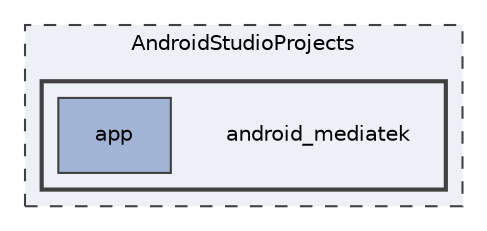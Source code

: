 digraph "C:/Users/Ydrani/AndroidStudioProjects/android_mediatek"
{
 // LATEX_PDF_SIZE
  edge [fontname="Helvetica",fontsize="10",labelfontname="Helvetica",labelfontsize="10"];
  node [fontname="Helvetica",fontsize="10",shape=record];
  compound=true
  subgraph clusterdir_c1663db3d2c66dfe6acdb26f791db8c2 {
    graph [ bgcolor="#edf0f7", pencolor="grey25", style="filled,dashed,", label="AndroidStudioProjects", fontname="Helvetica", fontsize="10", URL="dir_c1663db3d2c66dfe6acdb26f791db8c2.html"]
  subgraph clusterdir_b370146a9df91746a019cf7a3eac8672 {
    graph [ bgcolor="#edf0f7", pencolor="grey25", style="filled,bold,", label="", fontname="Helvetica", fontsize="10", URL="dir_b370146a9df91746a019cf7a3eac8672.html"]
    dir_b370146a9df91746a019cf7a3eac8672 [shape=plaintext, label="android_mediatek"];
  dir_927fedaecdbd5b4849bd8bdf0ae71615 [shape=box, label="app", style="filled,", fillcolor="#a2b4d6", color="grey25", URL="dir_927fedaecdbd5b4849bd8bdf0ae71615.html"];
  }
  }
}
